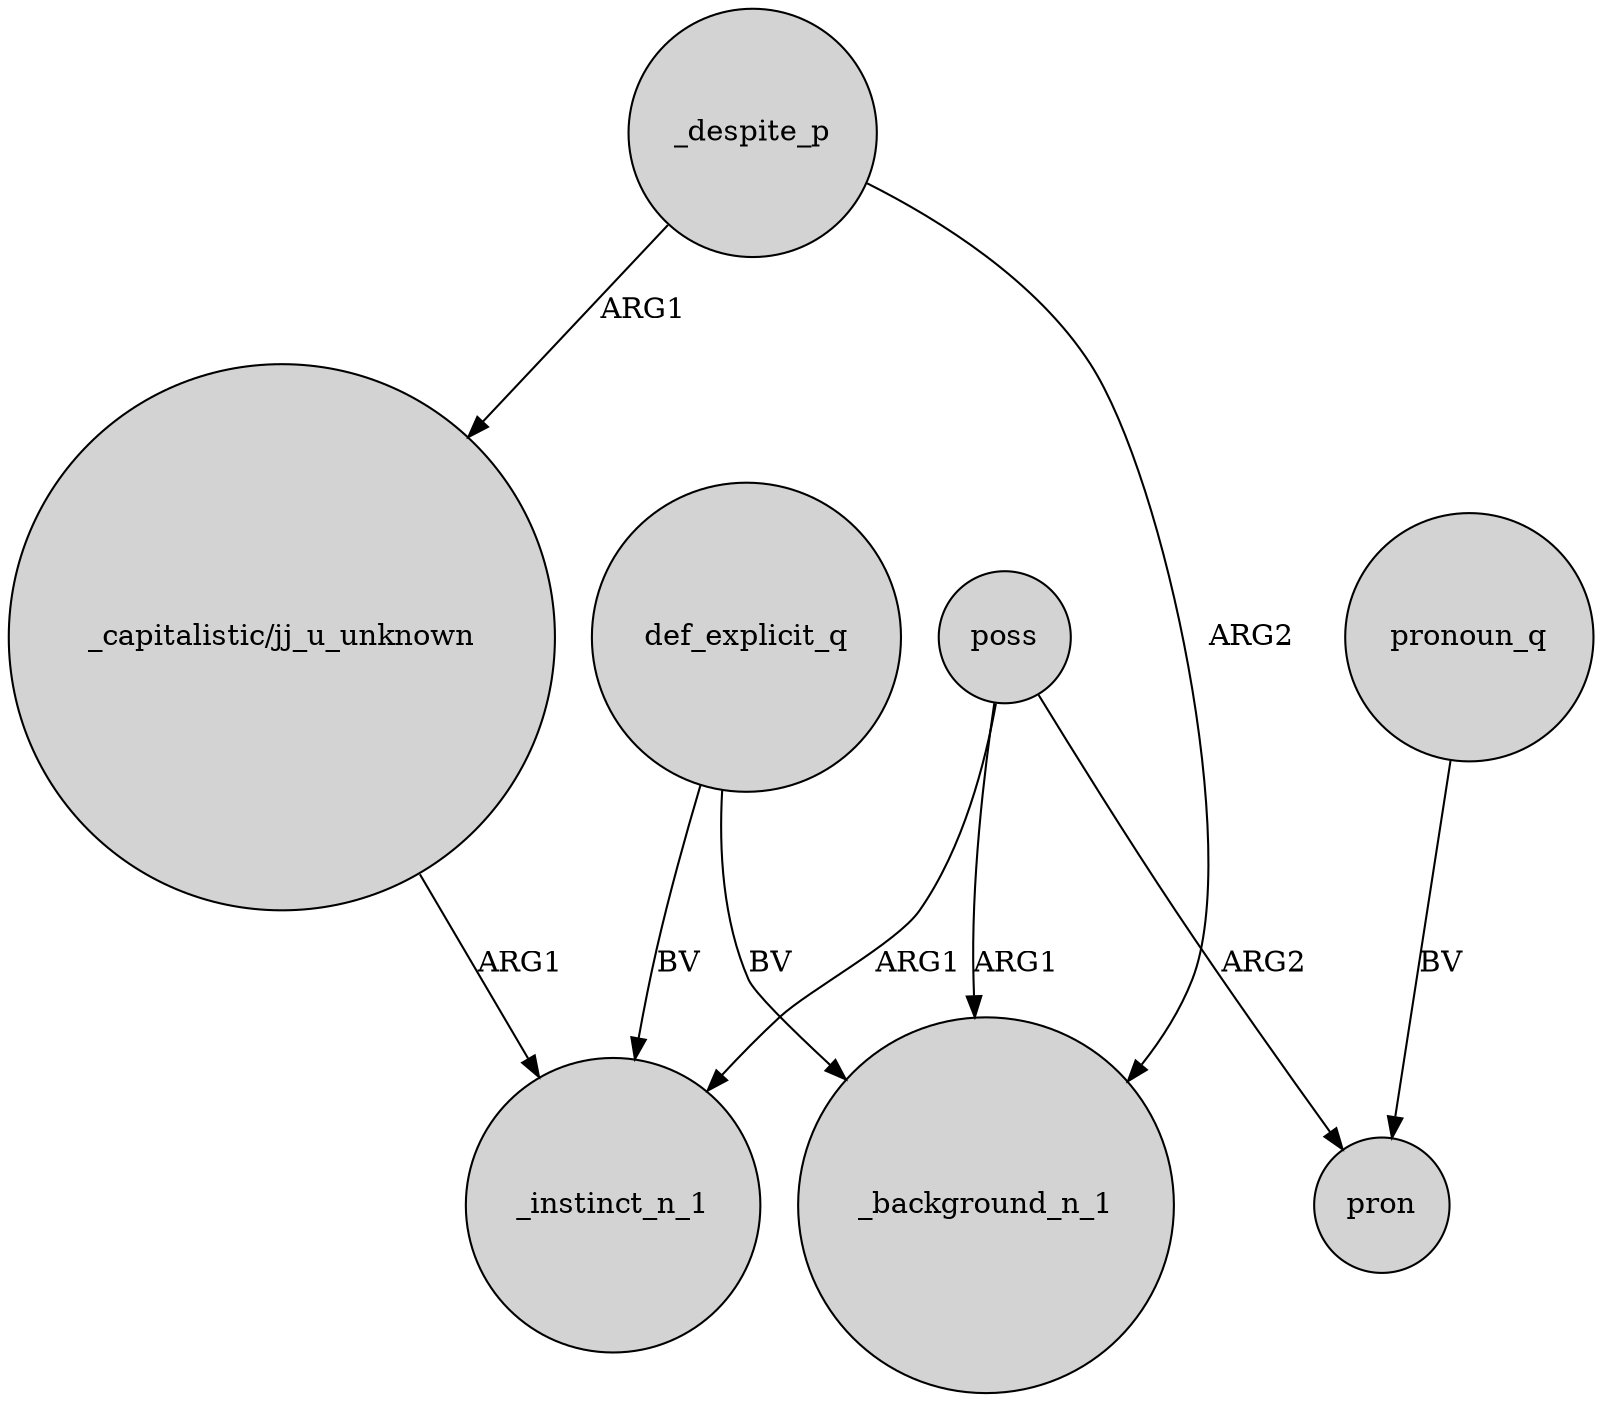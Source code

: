 digraph {
	node [shape=circle style=filled]
	_despite_p -> "_capitalistic/jj_u_unknown" [label=ARG1]
	"_capitalistic/jj_u_unknown" -> _instinct_n_1 [label=ARG1]
	def_explicit_q -> _instinct_n_1 [label=BV]
	_despite_p -> _background_n_1 [label=ARG2]
	def_explicit_q -> _background_n_1 [label=BV]
	poss -> pron [label=ARG2]
	poss -> _background_n_1 [label=ARG1]
	poss -> _instinct_n_1 [label=ARG1]
	pronoun_q -> pron [label=BV]
}
